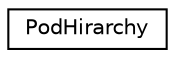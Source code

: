 digraph "Graphical Class Hierarchy"
{
  edge [fontname="Helvetica",fontsize="10",labelfontname="Helvetica",labelfontsize="10"];
  node [fontname="Helvetica",fontsize="10",shape=record];
  rankdir="LR";
  Node1 [label="PodHirarchy",height=0.2,width=0.4,color="black", fillcolor="white", style="filled",URL="$struct_pod_hirarchy.html"];
}
